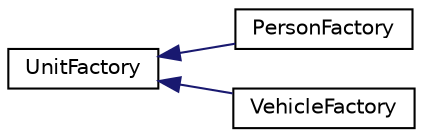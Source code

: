 digraph "Graphical Class Hierarchy"
{
 // LATEX_PDF_SIZE
  edge [fontname="Helvetica",fontsize="10",labelfontname="Helvetica",labelfontsize="10"];
  node [fontname="Helvetica",fontsize="10",shape=record];
  rankdir="LR";
  Node0 [label="UnitFactory",height=0.2,width=0.4,color="black", fillcolor="white", style="filled",URL="$classUnitFactory.html",tooltip="a UnitFactory class. an abstractfactory class for the abstarct factory design pattern"];
  Node0 -> Node1 [dir="back",color="midnightblue",fontsize="10",style="solid",fontname="Helvetica"];
  Node1 [label="PersonFactory",height=0.2,width=0.4,color="black", fillcolor="white", style="filled",URL="$classPersonFactory.html",tooltip="a personFactory class. a concrete factory for the unifactory class a concretefactory class for the ab..."];
  Node0 -> Node2 [dir="back",color="midnightblue",fontsize="10",style="solid",fontname="Helvetica"];
  Node2 [label="VehicleFactory",height=0.2,width=0.4,color="black", fillcolor="white", style="filled",URL="$classVehicleFactory.html",tooltip="a noramal member"];
}
